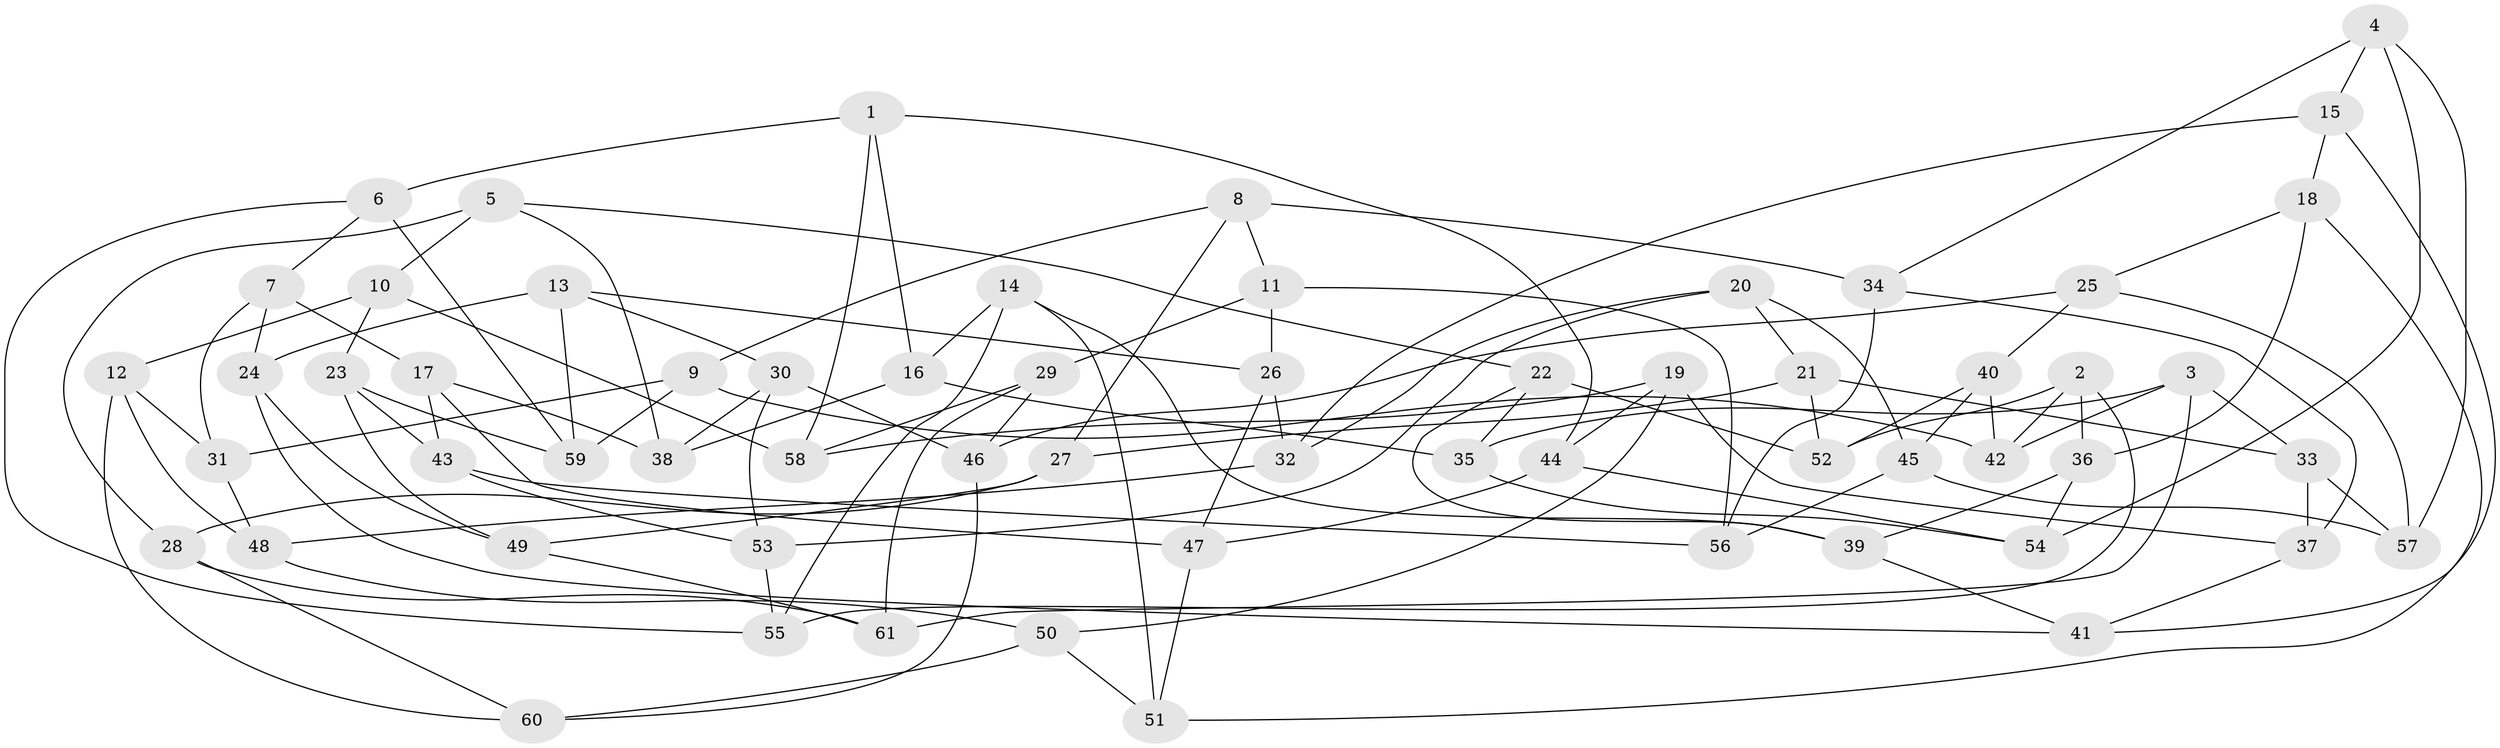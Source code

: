 // coarse degree distribution, {8: 0.08, 7: 0.12, 10: 0.04, 4: 0.36, 6: 0.04, 9: 0.16, 5: 0.04, 3: 0.16}
// Generated by graph-tools (version 1.1) at 2025/53/03/04/25 22:53:47]
// undirected, 61 vertices, 122 edges
graph export_dot {
  node [color=gray90,style=filled];
  1;
  2;
  3;
  4;
  5;
  6;
  7;
  8;
  9;
  10;
  11;
  12;
  13;
  14;
  15;
  16;
  17;
  18;
  19;
  20;
  21;
  22;
  23;
  24;
  25;
  26;
  27;
  28;
  29;
  30;
  31;
  32;
  33;
  34;
  35;
  36;
  37;
  38;
  39;
  40;
  41;
  42;
  43;
  44;
  45;
  46;
  47;
  48;
  49;
  50;
  51;
  52;
  53;
  54;
  55;
  56;
  57;
  58;
  59;
  60;
  61;
  1 -- 44;
  1 -- 6;
  1 -- 16;
  1 -- 58;
  2 -- 42;
  2 -- 55;
  2 -- 36;
  2 -- 52;
  3 -- 35;
  3 -- 61;
  3 -- 42;
  3 -- 33;
  4 -- 15;
  4 -- 54;
  4 -- 57;
  4 -- 34;
  5 -- 10;
  5 -- 22;
  5 -- 28;
  5 -- 38;
  6 -- 59;
  6 -- 55;
  6 -- 7;
  7 -- 17;
  7 -- 31;
  7 -- 24;
  8 -- 9;
  8 -- 27;
  8 -- 34;
  8 -- 11;
  9 -- 42;
  9 -- 59;
  9 -- 31;
  10 -- 58;
  10 -- 23;
  10 -- 12;
  11 -- 56;
  11 -- 29;
  11 -- 26;
  12 -- 48;
  12 -- 60;
  12 -- 31;
  13 -- 24;
  13 -- 59;
  13 -- 26;
  13 -- 30;
  14 -- 51;
  14 -- 39;
  14 -- 16;
  14 -- 55;
  15 -- 41;
  15 -- 18;
  15 -- 32;
  16 -- 38;
  16 -- 35;
  17 -- 38;
  17 -- 43;
  17 -- 47;
  18 -- 25;
  18 -- 36;
  18 -- 51;
  19 -- 37;
  19 -- 58;
  19 -- 50;
  19 -- 44;
  20 -- 45;
  20 -- 21;
  20 -- 32;
  20 -- 53;
  21 -- 52;
  21 -- 27;
  21 -- 33;
  22 -- 35;
  22 -- 39;
  22 -- 52;
  23 -- 59;
  23 -- 49;
  23 -- 43;
  24 -- 41;
  24 -- 49;
  25 -- 46;
  25 -- 57;
  25 -- 40;
  26 -- 32;
  26 -- 47;
  27 -- 28;
  27 -- 49;
  28 -- 61;
  28 -- 60;
  29 -- 58;
  29 -- 61;
  29 -- 46;
  30 -- 46;
  30 -- 53;
  30 -- 38;
  31 -- 48;
  32 -- 48;
  33 -- 57;
  33 -- 37;
  34 -- 37;
  34 -- 56;
  35 -- 54;
  36 -- 39;
  36 -- 54;
  37 -- 41;
  39 -- 41;
  40 -- 42;
  40 -- 45;
  40 -- 52;
  43 -- 56;
  43 -- 53;
  44 -- 54;
  44 -- 47;
  45 -- 57;
  45 -- 56;
  46 -- 60;
  47 -- 51;
  48 -- 50;
  49 -- 61;
  50 -- 60;
  50 -- 51;
  53 -- 55;
}
